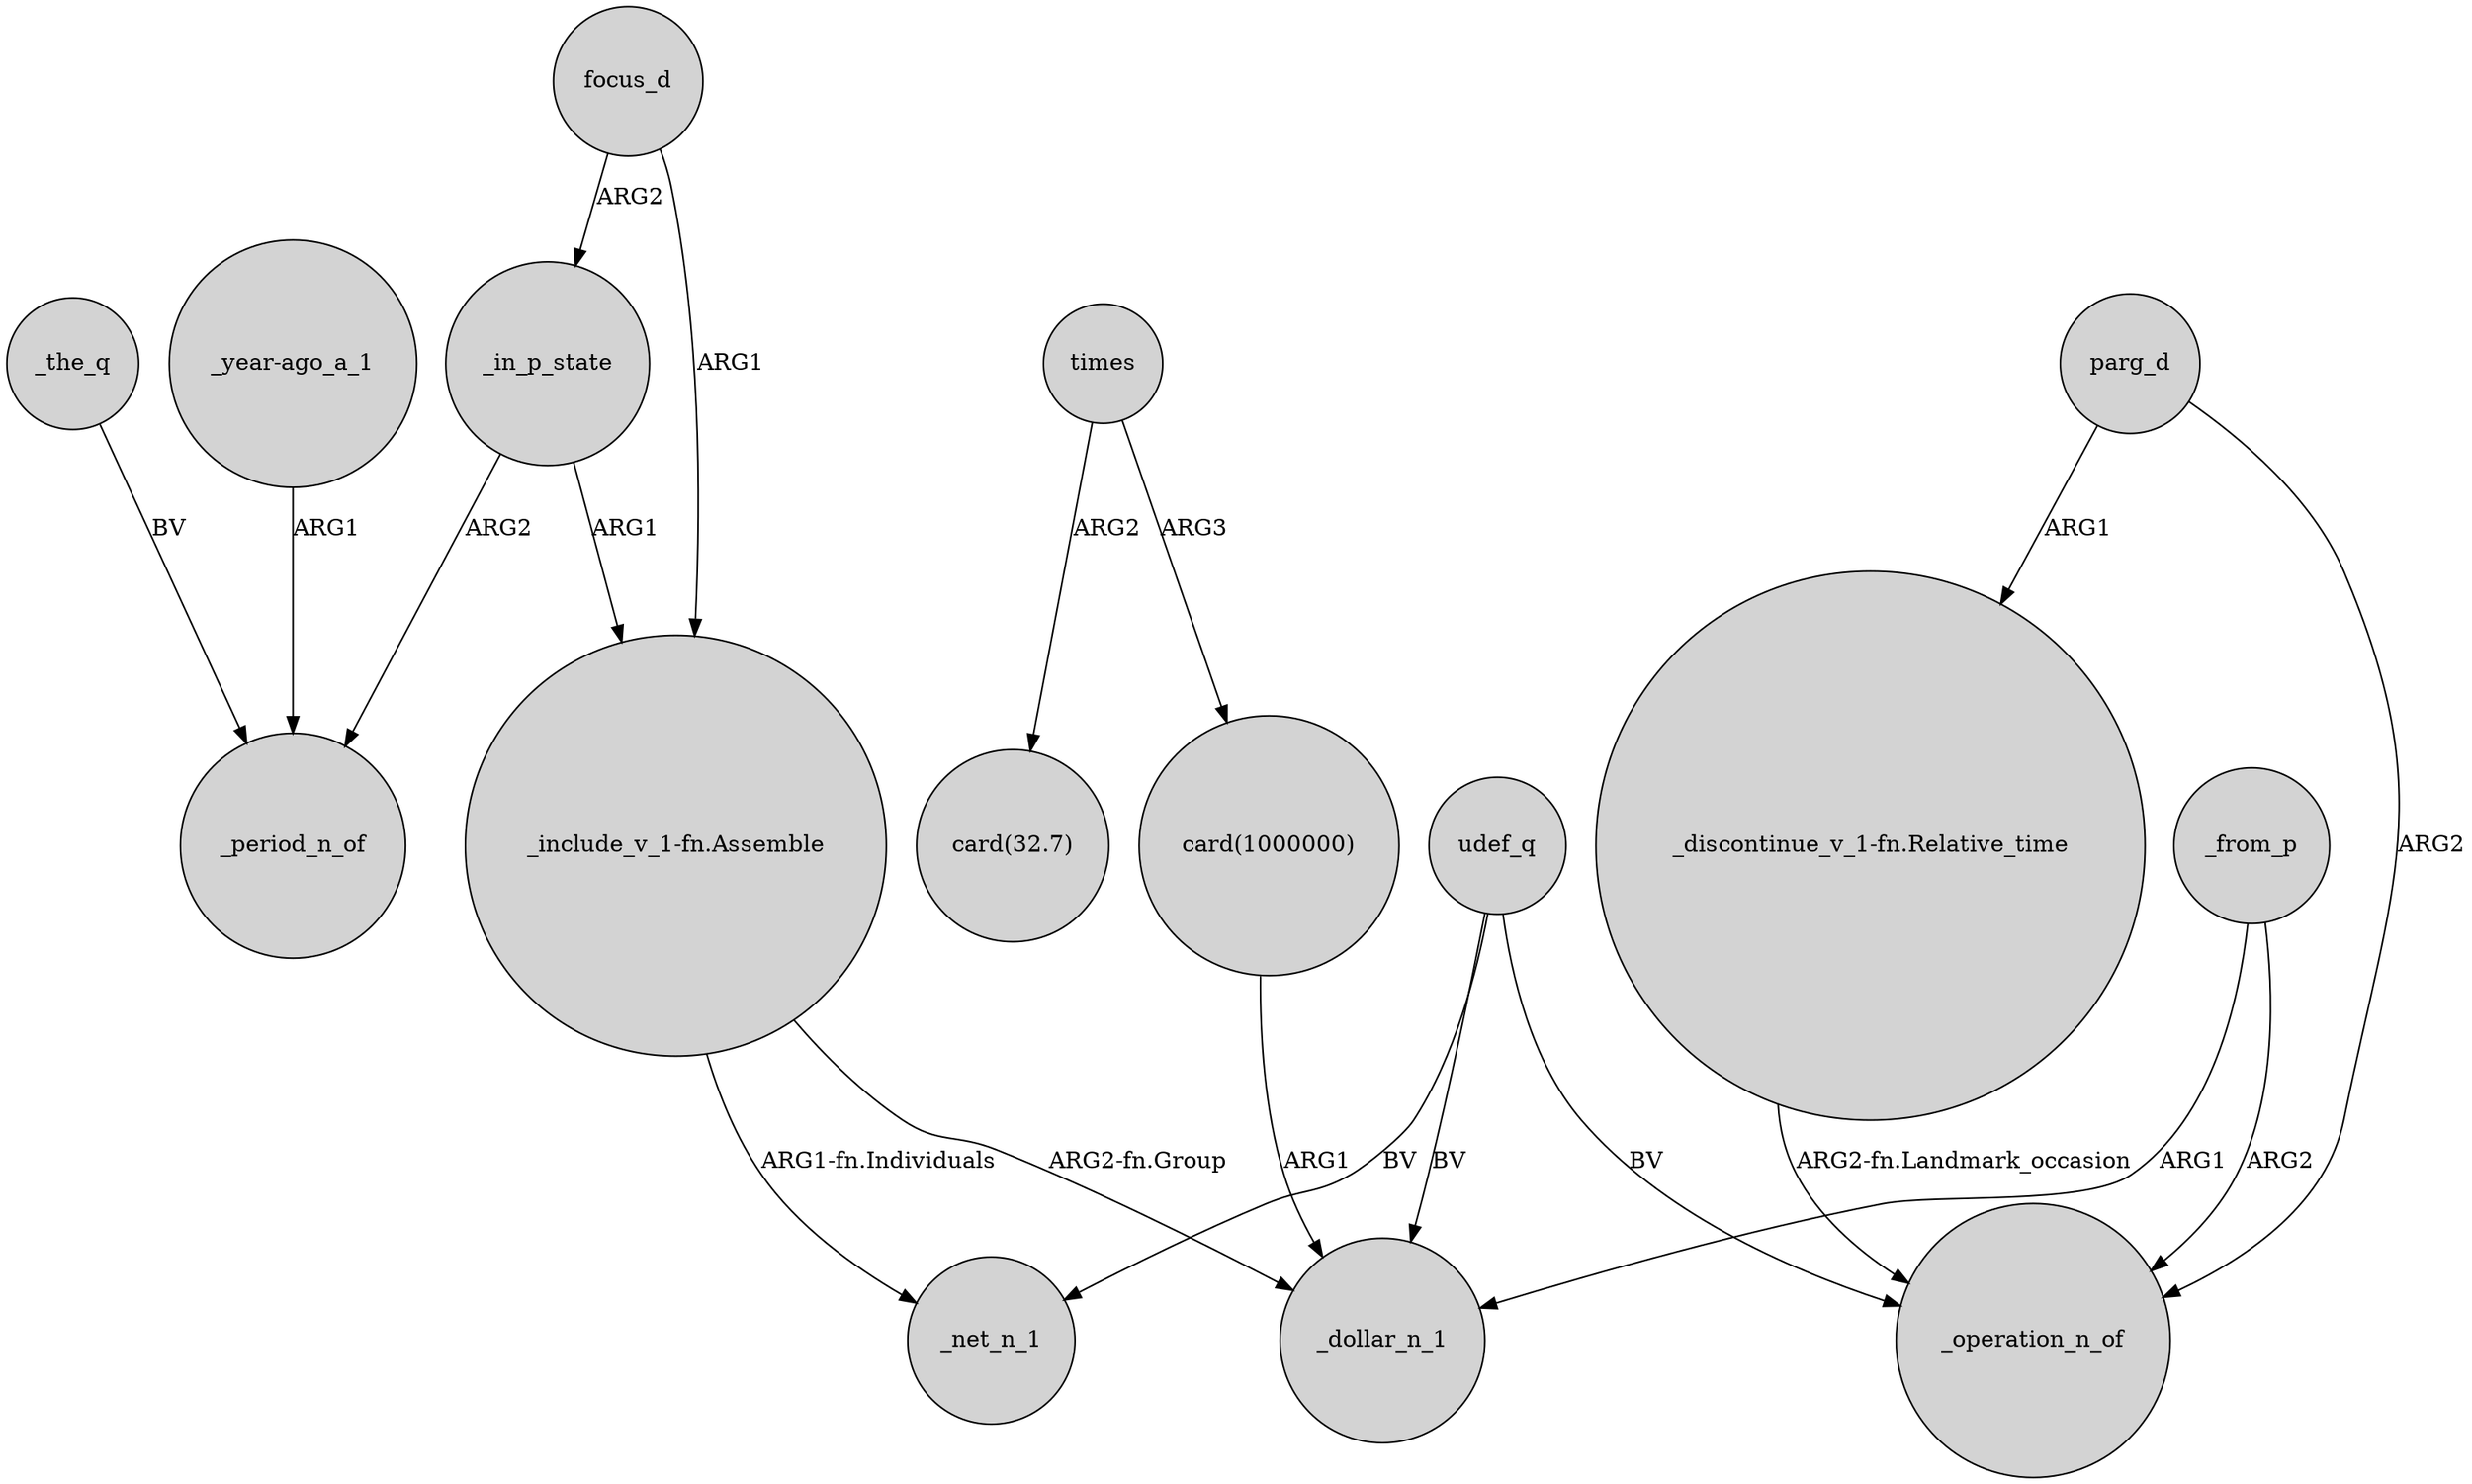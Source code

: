 digraph {
	node [shape=circle style=filled]
	focus_d -> _in_p_state [label=ARG2]
	_from_p -> _dollar_n_1 [label=ARG1]
	times -> "card(1000000)" [label=ARG3]
	"_year-ago_a_1" -> _period_n_of [label=ARG1]
	"_include_v_1-fn.Assemble" -> _net_n_1 [label="ARG1-fn.Individuals"]
	parg_d -> "_discontinue_v_1-fn.Relative_time" [label=ARG1]
	"_discontinue_v_1-fn.Relative_time" -> _operation_n_of [label="ARG2-fn.Landmark_occasion"]
	"_include_v_1-fn.Assemble" -> _dollar_n_1 [label="ARG2-fn.Group"]
	times -> "card(32.7)" [label=ARG2]
	udef_q -> _operation_n_of [label=BV]
	udef_q -> _net_n_1 [label=BV]
	focus_d -> "_include_v_1-fn.Assemble" [label=ARG1]
	udef_q -> _dollar_n_1 [label=BV]
	"card(1000000)" -> _dollar_n_1 [label=ARG1]
	_in_p_state -> _period_n_of [label=ARG2]
	_the_q -> _period_n_of [label=BV]
	_from_p -> _operation_n_of [label=ARG2]
	parg_d -> _operation_n_of [label=ARG2]
	_in_p_state -> "_include_v_1-fn.Assemble" [label=ARG1]
}
